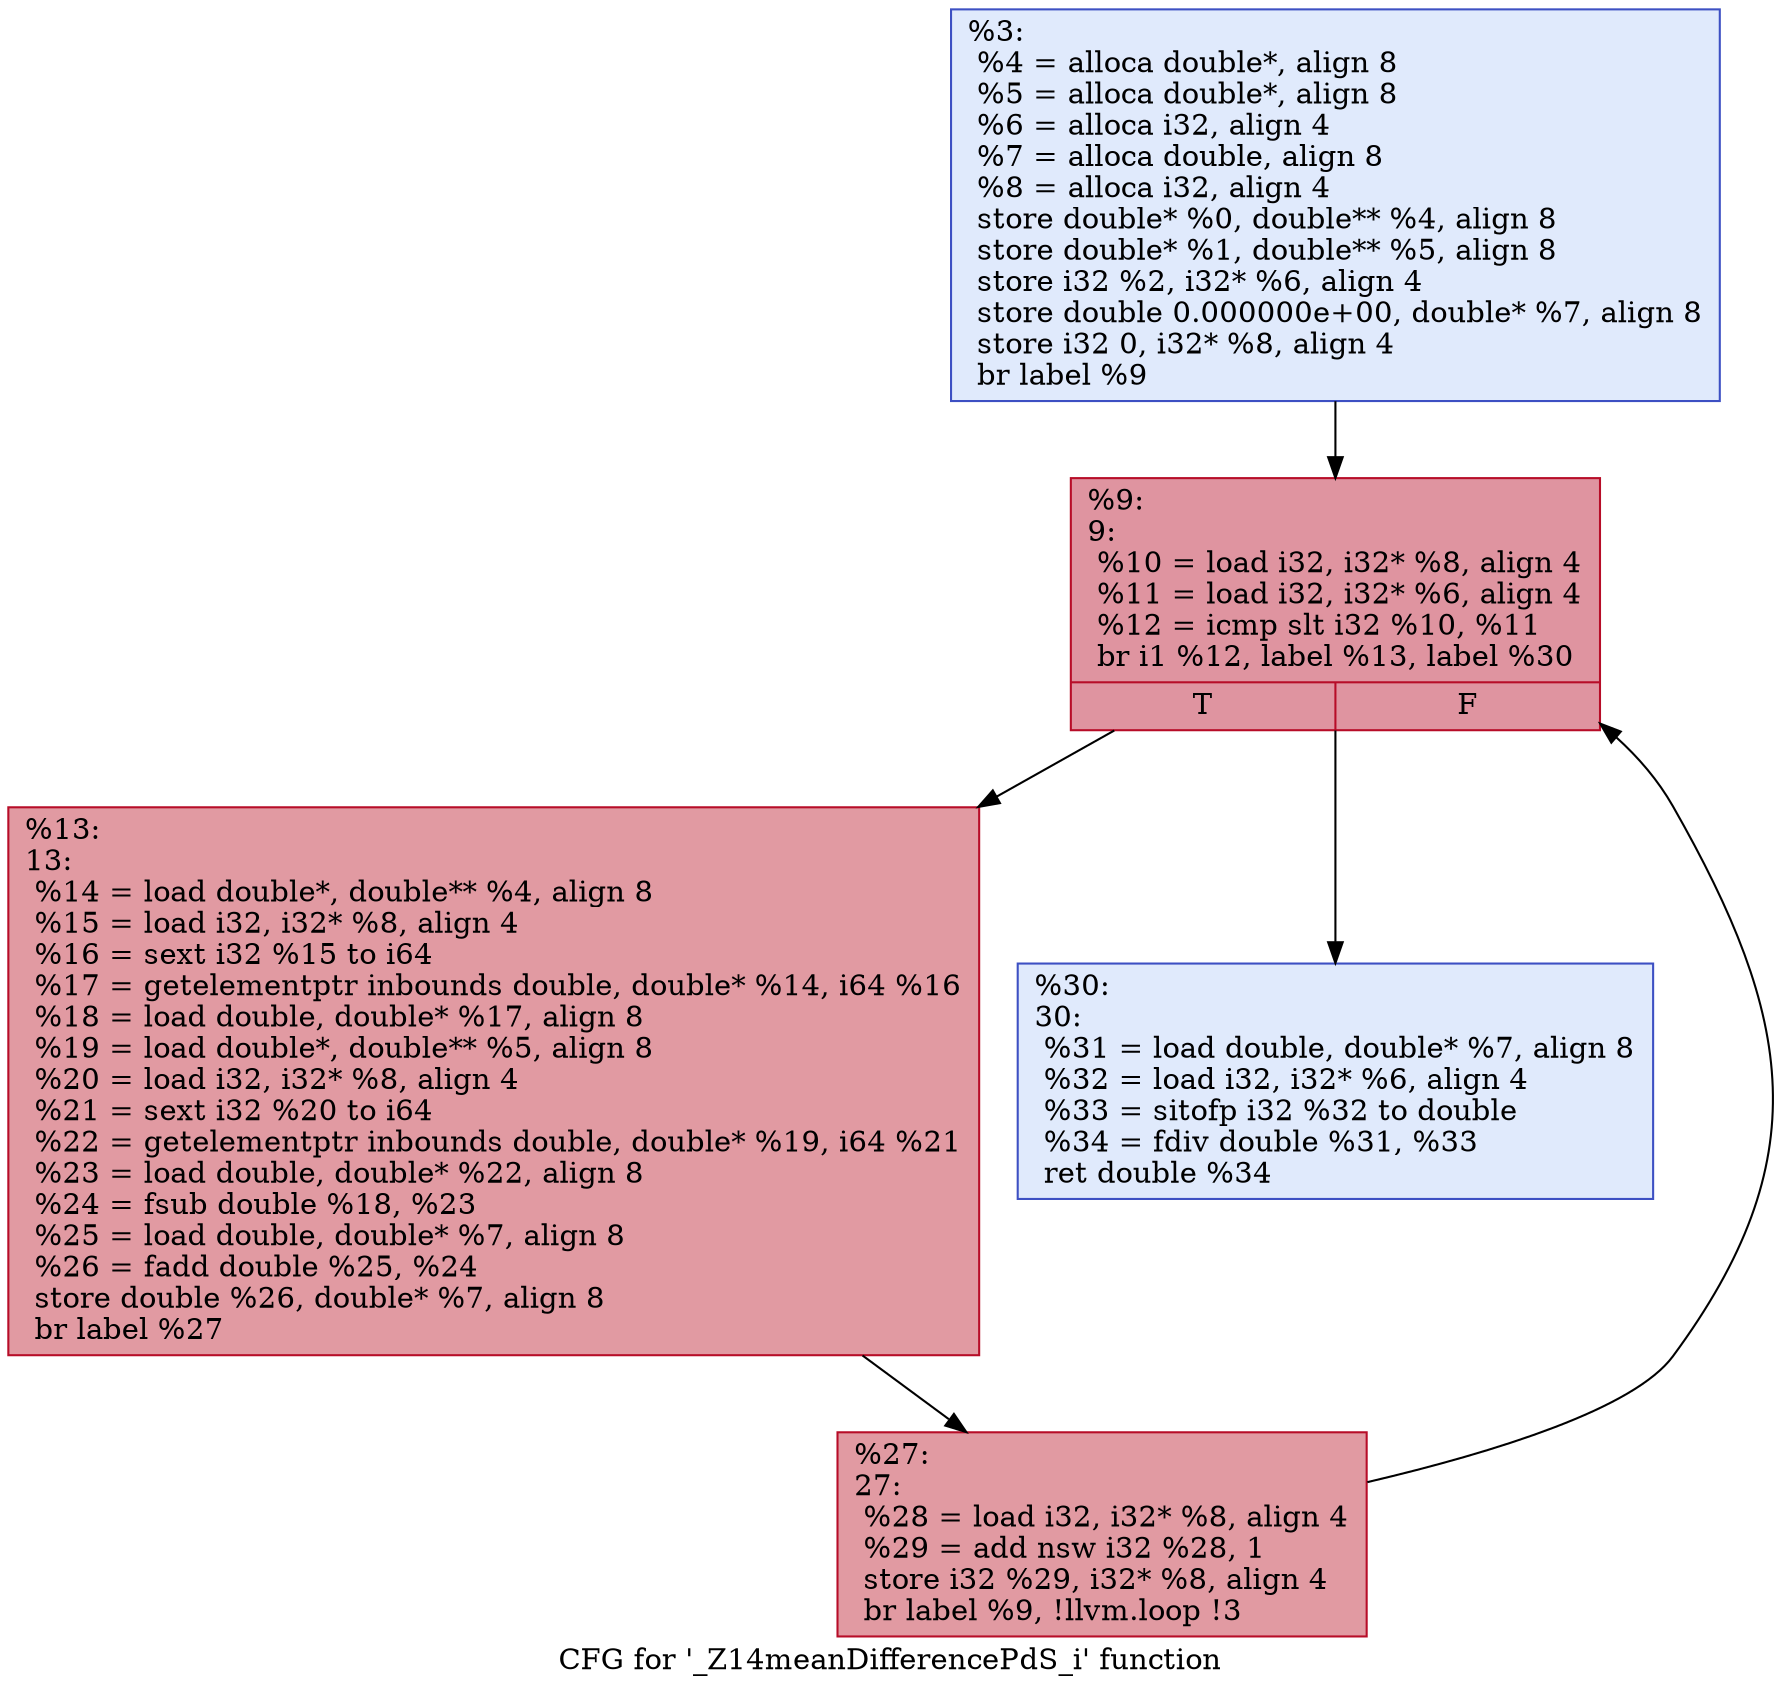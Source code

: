 digraph "CFG for '_Z14meanDifferencePdS_i' function" {
	label="CFG for '_Z14meanDifferencePdS_i' function";

	1 [shape=record,color="#3d50c3ff", style=filled, fillcolor="#b9d0f970",label="{%3:\l  %4 = alloca double*, align 8\l  %5 = alloca double*, align 8\l  %6 = alloca i32, align 4\l  %7 = alloca double, align 8\l  %8 = alloca i32, align 4\l  store double* %0, double** %4, align 8\l  store double* %1, double** %5, align 8\l  store i32 %2, i32* %6, align 4\l  store double 0.000000e+00, double* %7, align 8\l  store i32 0, i32* %8, align 4\l  br label %9\l}"];
	1 -> 2;
	2 [shape=record,color="#b70d28ff", style=filled, fillcolor="#b70d2870",label="{%9:\l9:                                                \l  %10 = load i32, i32* %8, align 4\l  %11 = load i32, i32* %6, align 4\l  %12 = icmp slt i32 %10, %11\l  br i1 %12, label %13, label %30\l|{<s0>T|<s1>F}}"];
	2 -> 3;
	2 -> 4;
	3 [shape=record,color="#b70d28ff", style=filled, fillcolor="#bb1b2c70",label="{%13:\l13:                                               \l  %14 = load double*, double** %4, align 8\l  %15 = load i32, i32* %8, align 4\l  %16 = sext i32 %15 to i64\l  %17 = getelementptr inbounds double, double* %14, i64 %16\l  %18 = load double, double* %17, align 8\l  %19 = load double*, double** %5, align 8\l  %20 = load i32, i32* %8, align 4\l  %21 = sext i32 %20 to i64\l  %22 = getelementptr inbounds double, double* %19, i64 %21\l  %23 = load double, double* %22, align 8\l  %24 = fsub double %18, %23\l  %25 = load double, double* %7, align 8\l  %26 = fadd double %25, %24\l  store double %26, double* %7, align 8\l  br label %27\l}"];
	3 -> 5;
	5 [shape=record,color="#b70d28ff", style=filled, fillcolor="#bb1b2c70",label="{%27:\l27:                                               \l  %28 = load i32, i32* %8, align 4\l  %29 = add nsw i32 %28, 1\l  store i32 %29, i32* %8, align 4\l  br label %9, !llvm.loop !3\l}"];
	5 -> 2;
	4 [shape=record,color="#3d50c3ff", style=filled, fillcolor="#b9d0f970",label="{%30:\l30:                                               \l  %31 = load double, double* %7, align 8\l  %32 = load i32, i32* %6, align 4\l  %33 = sitofp i32 %32 to double\l  %34 = fdiv double %31, %33\l  ret double %34\l}"];
}
